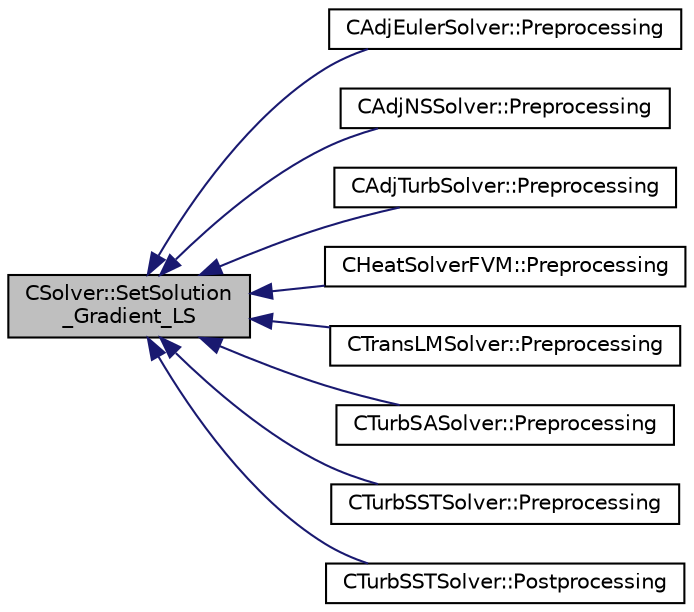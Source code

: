 digraph "CSolver::SetSolution_Gradient_LS"
{
  edge [fontname="Helvetica",fontsize="10",labelfontname="Helvetica",labelfontsize="10"];
  node [fontname="Helvetica",fontsize="10",shape=record];
  rankdir="LR";
  Node5094 [label="CSolver::SetSolution\l_Gradient_LS",height=0.2,width=0.4,color="black", fillcolor="grey75", style="filled", fontcolor="black"];
  Node5094 -> Node5095 [dir="back",color="midnightblue",fontsize="10",style="solid",fontname="Helvetica"];
  Node5095 [label="CAdjEulerSolver::Preprocessing",height=0.2,width=0.4,color="black", fillcolor="white", style="filled",URL="$class_c_adj_euler_solver.html#a4ae0ed840dc8335fd921399625ba794f",tooltip="Initialize the residual vectors. "];
  Node5094 -> Node5096 [dir="back",color="midnightblue",fontsize="10",style="solid",fontname="Helvetica"];
  Node5096 [label="CAdjNSSolver::Preprocessing",height=0.2,width=0.4,color="black", fillcolor="white", style="filled",URL="$class_c_adj_n_s_solver.html#ac16dab76e2c1d86bc7d70ca9f41fd668",tooltip="Restart residual and compute gradients. "];
  Node5094 -> Node5097 [dir="back",color="midnightblue",fontsize="10",style="solid",fontname="Helvetica"];
  Node5097 [label="CAdjTurbSolver::Preprocessing",height=0.2,width=0.4,color="black", fillcolor="white", style="filled",URL="$class_c_adj_turb_solver.html#abde54ee8e9643c4ee460855be166a80f",tooltip="Initializate the residual vectors. "];
  Node5094 -> Node5098 [dir="back",color="midnightblue",fontsize="10",style="solid",fontname="Helvetica"];
  Node5098 [label="CHeatSolverFVM::Preprocessing",height=0.2,width=0.4,color="black", fillcolor="white", style="filled",URL="$class_c_heat_solver_f_v_m.html#a0c89f1dbe5cd5a16caaa9a08200e91fd",tooltip="Restart residual and compute gradients. "];
  Node5094 -> Node5099 [dir="back",color="midnightblue",fontsize="10",style="solid",fontname="Helvetica"];
  Node5099 [label="CTransLMSolver::Preprocessing",height=0.2,width=0.4,color="black", fillcolor="white", style="filled",URL="$class_c_trans_l_m_solver.html#ac319a1f0946ca2806dbe02c4c9bea65b",tooltip="Restart residual and compute gradients. "];
  Node5094 -> Node5100 [dir="back",color="midnightblue",fontsize="10",style="solid",fontname="Helvetica"];
  Node5100 [label="CTurbSASolver::Preprocessing",height=0.2,width=0.4,color="black", fillcolor="white", style="filled",URL="$class_c_turb_s_a_solver.html#a225518dc5f0ca6ed894add826aaa16ea",tooltip="Restart residual and compute gradients. "];
  Node5094 -> Node5101 [dir="back",color="midnightblue",fontsize="10",style="solid",fontname="Helvetica"];
  Node5101 [label="CTurbSSTSolver::Preprocessing",height=0.2,width=0.4,color="black", fillcolor="white", style="filled",URL="$class_c_turb_s_s_t_solver.html#a653cf05307f24374fda6f523ce3130bf",tooltip="Restart residual and compute gradients. "];
  Node5094 -> Node5102 [dir="back",color="midnightblue",fontsize="10",style="solid",fontname="Helvetica"];
  Node5102 [label="CTurbSSTSolver::Postprocessing",height=0.2,width=0.4,color="black", fillcolor="white", style="filled",URL="$class_c_turb_s_s_t_solver.html#aa5306eec5b89c3c229c2a4c41846eb4d",tooltip="Computes the eddy viscosity. "];
}
